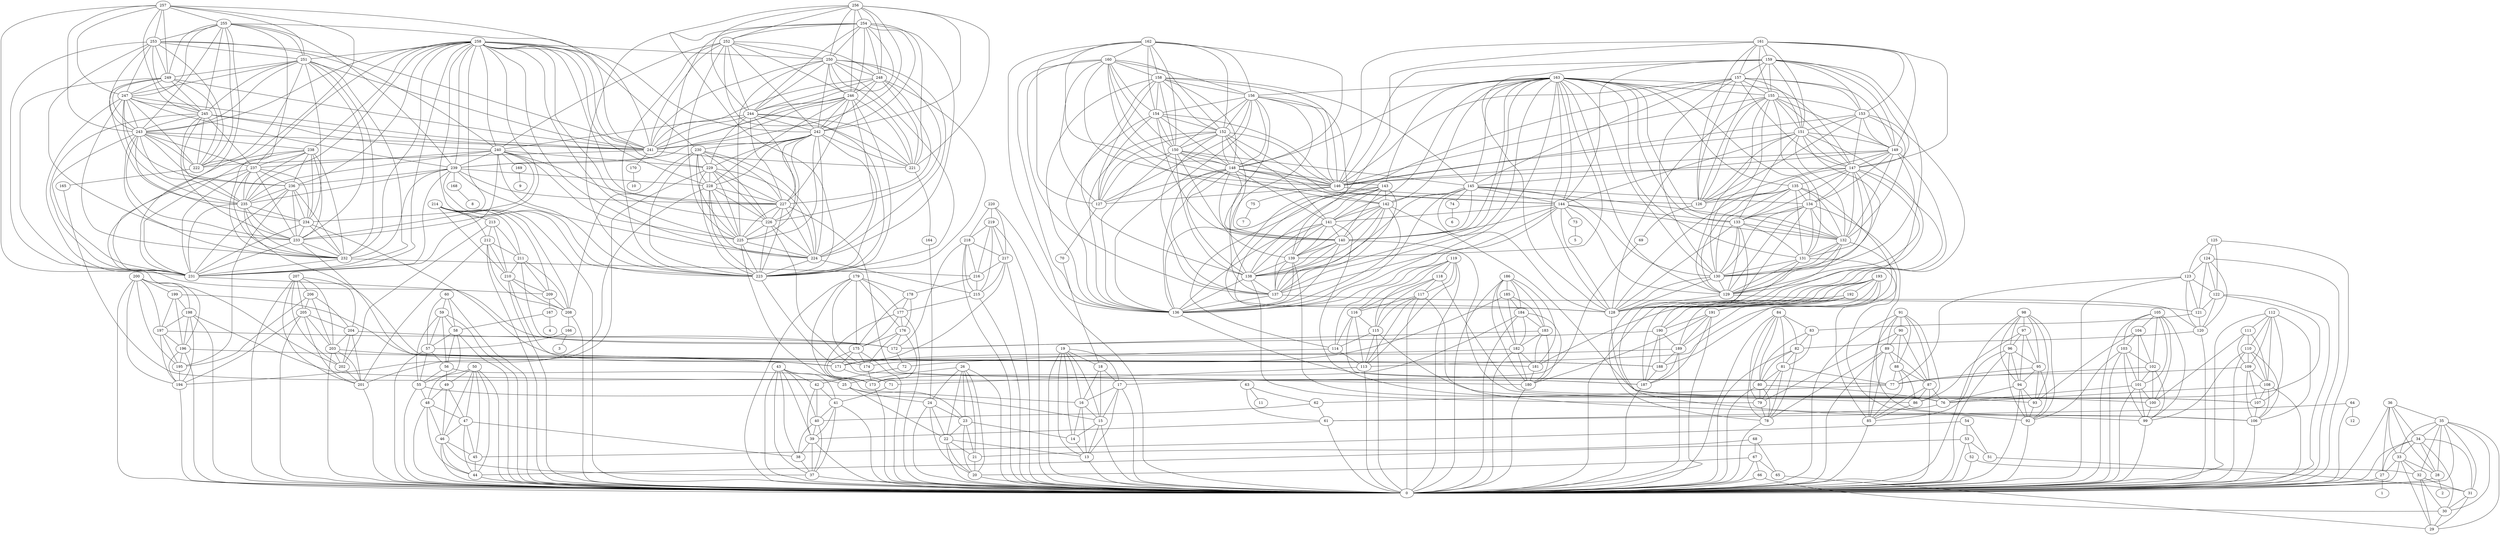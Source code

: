 /* Created by igraph 0.9.3 */
graph {
  0;
  1;
  2;
  3;
  4;
  5;
  6;
  7;
  8;
  9;
  10;
  11;
  12;
  13;
  14;
  15;
  16;
  17;
  18;
  19;
  20;
  21;
  22;
  23;
  24;
  25;
  26;
  27;
  28;
  29;
  30;
  31;
  32;
  33;
  34;
  35;
  36;
  37;
  38;
  39;
  40;
  41;
  42;
  43;
  44;
  45;
  46;
  47;
  48;
  49;
  50;
  51;
  52;
  53;
  54;
  55;
  56;
  57;
  58;
  59;
  60;
  61;
  62;
  63;
  64;
  65;
  66;
  67;
  68;
  69;
  70;
  71;
  72;
  73;
  74;
  75;
  76;
  77;
  78;
  79;
  80;
  81;
  82;
  83;
  84;
  85;
  86;
  87;
  88;
  89;
  90;
  91;
  92;
  93;
  94;
  95;
  96;
  97;
  98;
  99;
  100;
  101;
  102;
  103;
  104;
  105;
  106;
  107;
  108;
  109;
  110;
  111;
  112;
  113;
  114;
  115;
  116;
  117;
  118;
  119;
  120;
  121;
  122;
  123;
  124;
  125;
  126;
  127;
  128;
  129;
  130;
  131;
  132;
  133;
  134;
  135;
  136;
  137;
  138;
  139;
  140;
  141;
  142;
  143;
  144;
  145;
  146;
  147;
  148;
  149;
  150;
  151;
  152;
  153;
  154;
  155;
  156;
  157;
  158;
  159;
  160;
  161;
  162;
  163;
  164;
  165;
  166;
  167;
  168;
  169;
  170;
  171;
  172;
  173;
  174;
  175;
  176;
  177;
  178;
  179;
  180;
  181;
  182;
  183;
  184;
  185;
  186;
  187;
  188;
  189;
  190;
  191;
  192;
  193;
  194;
  195;
  196;
  197;
  198;
  199;
  200;
  201;
  202;
  203;
  204;
  205;
  206;
  207;
  208;
  209;
  210;
  211;
  212;
  213;
  214;
  215;
  216;
  217;
  218;
  219;
  220;
  221;
  222;
  223;
  224;
  225;
  226;
  227;
  228;
  229;
  230;
  231;
  232;
  233;
  234;
  235;
  236;
  237;
  238;
  239;
  240;
  241;
  242;
  243;
  244;
  245;
  246;
  247;
  248;
  249;
  250;
  251;
  252;
  253;
  254;
  255;
  256;
  257;
  258;

  57 -- 55;
  143 -- 114;
  255 -- 247;
  68 -- 67;
  100 -- 99;
  149 -- 147;
  158 -- 136;
  32 -- 29;
  41 -- 40;
  163 -- 128;
  163 -- 139;
  214 -- 210;
  101 -- 100;
  150 -- 148;
  133 -- 132;
  155 -- 129;
  155 -- 151;
  193 -- 192;
  151 -- 132;
  42 -- 41;
  238 -- 232;
  247 -- 232;
  247 -- 243;
  47 -- 44;
  134 -- 133;
  256 -- 221;
  183 -- 181;
  108 -- 0;
  179 -- 173;
  15 -- 14;
  117 -- 0;
  192 -- 181;
  152 -- 144;
  226 -- 225;
  124 -- 122;
  107 -- 106;
  248 -- 244;
  244 -- 225;
  114 -- 72;
  16 -- 15;
  48 -- 47;
  134 -- 106;
  227 -- 226;
  108 -- 107;
  144 -- 136;
  153 -- 147;
  149 -- 128;
  162 -- 136;
  200 -- 199;
  49 -- 48;
  81 -- 80;
  132 -- 129;
  254 -- 239;
  105 -- 100;
  141 -- 140;
  154 -- 148;
  137 -- 121;
  150 -- 140;
  159 -- 129;
  68 -- 21;
  159 -- 151;
  229 -- 224;
  82 -- 81;
  206 -- 203;
  242 -- 221;
  94 -- 0;
  233 -- 232;
  251 -- 232;
  251 -- 243;
  103 -- 0;
  174 -- 173;
  112 -- 0;
  23 -- 22;
  218 -- 172;
  19 -- 14;
  234 -- 233;
  230 -- 225;
  115 -- 114;
  237 -- 202;
  239 -- 236;
  56 -- 16;
  207 -- 206;
  152 -- 127;
  243 -- 235;
  56 -- 55;
  90 -- 88;
  248 -- 227;
  139 -- 136;
  135 -- 128;
  112 -- 107;
  148 -- 136;
  144 -- 128;
  170 -- 10;
  157 -- 147;
  182 -- 180;
  31 -- 29;
  115 -- 76;
  153 -- 128;
  191 -- 180;
  73 -- 5;
  240 -- 239;
  213 -- 210;
  123 -- 121;
  119 -- 113;
  258 -- 239;
  96 -- 92;
  258 -- 228;
  145 -- 140;
  237 -- 232;
  89 -- 0;
  67 -- 20;
  246 -- 221;
  98 -- 0;
  156 -- 154;
  204 -- 172;
  152 -- 146;
  182 -- 181;
  163 -- 131;
  54 -- 51;
  242 -- 224;
  161 -- 146;
  248 -- 246;
  23 -- 14;
  97 -- 95;
  125 -- 0;
  228 -- 194;
  119 -- 114;
  157 -- 155;
  189 -- 187;
  146 -- 75;
  238 -- 235;
  162 -- 158;
  198 -- 187;
  34 -- 28;
  156 -- 127;
  247 -- 235;
  249 -- 247;
  98 -- 96;
  130 -- 128;
  210 -- 0;
  143 -- 136;
  254 -- 250;
  101 -- 76;
  103 -- 99;
  152 -- 136;
  190 -- 188;
  219 -- 0;
  148 -- 139;
  186 -- 180;
  22 -- 21;
  161 -- 147;
  35 -- 29;
  157 -- 128;
  199 -- 188;
  154 -- 150;
  131 -- 129;
  76 -- 61;
  114 -- 113;
  72 -- 42;
  159 -- 153;
  206 -- 205;
  145 -- 132;
  255 -- 253;
  84 -- 0;
  104 -- 102;
  190 -- 172;
  228 -- 224;
  77 -- 62;
  147 -- 146;
  160 -- 154;
  196 -- 194;
  169 -- 9;
  156 -- 146;
  245 -- 231;
  205 -- 194;
  256 -- 254;
  250 -- 223;
  105 -- 103;
  88 -- 87;
  252 -- 246;
  110 -- 106;
  197 -- 195;
  140 -- 93;
  193 -- 187;
  229 -- 227;
  206 -- 195;
  145 -- 74;
  112 -- 109;
  160 -- 127;
  87 -- 76;
  89 -- 88;
  161 -- 157;
  121 -- 120;
  138 -- 136;
  134 -- 128;
  205 -- 0;
  214 -- 0;
  258 -- 250;
  143 -- 139;
  181 -- 180;
  230 -- 228;
  30 -- 29;
  26 -- 21;
  62 -- 61;
  239 -- 228;
  84 -- 80;
  122 -- 121;
  158 -- 150;
  43 -- 39;
  163 -- 142;
  176 -- 172;
  214 -- 213;
  250 -- 242;
  61 -- 39;
  63 -- 62;
  112 -- 110;
  95 -- 94;
  135 -- 131;
  217 -- 171;
  204 -- 202;
  151 -- 146;
  240 -- 231;
  106 -- 0;
  53 -- 51;
  36 -- 35;
  160 -- 146;
  213 -- 202;
  200 -- 194;
  249 -- 231;
  119 -- 116;
  258 -- 231;
  96 -- 95;
  254 -- 223;
  256 -- 246;
  179 -- 176;
  188 -- 187;
  60 -- 57;
  146 -- 127;
  237 -- 235;
  191 -- 0;
  33 -- 28;
  200 -- 0;
  242 -- 227;
  129 -- 128;
  161 -- 149;
  157 -- 130;
  218 -- 0;
  257 -- 249;
  253 -- 241;
  102 -- 101;
  162 -- 150;
  145 -- 134;
  34 -- 31;
  203 -- 171;
  254 -- 242;
  163 -- 134;
  103 -- 102;
  257 -- 222;
  92 -- 0;
  186 -- 183;
  22 -- 13;
  235 -- 231;
  35 -- 32;
  18 -- 16;
  195 -- 194;
  155 -- 146;
  240 -- 223;
  253 -- 231;
  234 -- 181;
  258 -- 223;
  219 -- 216;
  19 -- 17;
  68 -- 65;
  186 -- 0;
  228 -- 227;
  150 -- 127;
  111 -- 109;
  246 -- 227;
  156 -- 138;
  243 -- 238;
  129 -- 120;
  203 -- 201;
  212 -- 201;
  248 -- 241;
  257 -- 241;
  193 -- 190;
  117 -- 113;
  42 -- 39;
  25 -- 23;
  60 -- 0;
  149 -- 134;
  189 -- 171;
  236 -- 234;
  120 -- 82;
  243 -- 222;
  78 -- 0;
  134 -- 131;
  258 -- 242;
  87 -- 0;
  17 -- 13;
  177 -- 175;
  226 -- 223;
  26 -- 24;
  150 -- 146;
  239 -- 231;
  244 -- 223;
  118 -- 116;
  91 -- 87;
  163 -- 145;
  163 -- 156;
  178 -- 176;
  50 -- 46;
  210 -- 208;
  59 -- 57;
  232 -- 216;
  142 -- 138;
  119 -- 117;
  151 -- 149;
  149 -- 126;
  200 -- 197;
  147 -- 130;
  36 -- 27;
  124 -- 120;
  208 -- 0;
  89 -- 85;
  211 -- 209;
  207 -- 201;
  243 -- 241;
  43 -- 42;
  37 -- 0;
  252 -- 241;
  175 -- 171;
  46 -- 0;
  152 -- 150;
  135 -- 134;
  24 -- 20;
  148 -- 142;
  55 -- 0;
  184 -- 182;
  157 -- 153;
  64 -- 0;
  244 -- 242;
  258 -- 236;
  51 -- 31;
  125 -- 123;
  247 -- 222;
  98 -- 94;
  147 -- 131;
  185 -- 183;
  234 -- 231;
  217 -- 215;
  17 -- 16;
  230 -- 223;
  243 -- 231;
  239 -- 223;
  149 -- 145;
  109 -- 108;
  158 -- 145;
  158 -- 156;
  218 -- 216;
  163 -- 137;
  214 -- 208;
  67 -- 65;
  50 -- 49;
  208 -- 166;
  250 -- 226;
  250 -- 248;
  133 -- 130;
  194 -- 0;
  110 -- 109;
  159 -- 157;
  203 -- 0;
  155 -- 149;
  153 -- 126;
  191 -- 189;
  202 -- 201;
  251 -- 249;
  209 -- 167;
  247 -- 241;
  83 -- 82;
  41 -- 0;
  127 -- 70;
  256 -- 241;
  105 -- 101;
  50 -- 0;
  143 -- 142;
  192 -- 190;
  166 -- 57;
  41 -- 39;
  24 -- 23;
  59 -- 0;
  235 -- 234;
  84 -- 83;
  156 -- 152;
  133 -- 131;
  116 -- 115;
  251 -- 222;
  199 -- 196;
  16 -- 13;
  176 -- 175;
  167 -- 58;
  225 -- 223;
  25 -- 24;
  57 -- 56;
  140 -- 137;
  117 -- 116;
  162 -- 156;
  249 -- 245;
  49 -- 46;
  209 -- 208;
  245 -- 237;
  81 -- 78;
  180 -- 0;
  58 -- 57;
  254 -- 248;
  90 -- 89;
  189 -- 0;
  141 -- 138;
  150 -- 138;
  199 -- 197;
  159 -- 149;
  157 -- 126;
  31 -- 30;
  155 -- 130;
  27 -- 0;
  75 -- 7;
  242 -- 230;
  242 -- 241;
  91 -- 90;
  36 -- 0;
  163 -- 148;
  251 -- 241;
  239 -- 168;
  23 -- 20;
  183 -- 182;
  126 -- 69;
  141 -- 100;
  32 -- 31;
  142 -- 141;
  147 -- 133;
  124 -- 123;
  160 -- 152;
  240 -- 169;
  207 -- 204;
  243 -- 233;
  256 -- 252;
  39 -- 37;
  216 -- 215;
  88 -- 85;
  252 -- 244;
  175 -- 174;
  144 -- 137;
  157 -- 145;
  240 -- 237;
  40 -- 38;
  175 -- 0;
  253 -- 245;
  98 -- 97;
  258 -- 226;
  258 -- 237;
  132 -- 130;
  145 -- 138;
  172 -- 72;
  13 -- 0;
  190 -- 189;
  22 -- 0;
  35 -- 30;
  158 -- 148;
  246 -- 241;
  116 -- 77;
  154 -- 140;
  74 -- 6;
  163 -- 129;
  163 -- 140;
  214 -- 211;
  46 -- 44;
  132 -- 92;
  255 -- 232;
  255 -- 243;
  257 -- 255;
  151 -- 133;
  151 -- 144;
  238 -- 233;
  231 -- 172;
  160 -- 144;
  123 -- 122;
  198 -- 196;
  47 -- 45;
  243 -- 236;
  43 -- 37;
  256 -- 244;
  252 -- 225;
  179 -- 174;
  139 -- 137;
  148 -- 137;
  80 -- 78;
  240 -- 229;
  89 -- 78;
  147 -- 126;
  128 -- 76;
  255 -- 251;
  17 -- 0;
  102 -- 77;
  62 -- 40;
  26 -- 0;
  235 -- 188;
  162 -- 148;
  35 -- 0;
  245 -- 240;
  205 -- 203;
  241 -- 221;
  163 -- 132;
  250 -- 221;
  50 -- 44;
  246 -- 224;
  186 -- 181;
  120 -- 0;
  171 -- 71;
  229 -- 225;
  206 -- 204;
  238 -- 236;
  38 -- 37;
  251 -- 233;
  87 -- 85;
  161 -- 155;
  247 -- 236;
  96 -- 85;
  19 -- 15;
  143 -- 137;
  179 -- 177;
  230 -- 226;
  84 -- 78;
  156 -- 136;
  244 -- 229;
  131 -- 130;
  161 -- 128;
  88 -- 77;
  212 -- 210;
  135 -- 129;
  95 -- 92;
  144 -- 140;
  144 -- 129;
  166 -- 3;
  153 -- 151;
  226 -- 180;
  149 -- 132;
  236 -- 232;
  36 -- 33;
  213 -- 211;
  245 -- 243;
  45 -- 44;
  258 -- 240;
  254 -- 221;
  250 -- 224;
  177 -- 173;
  154 -- 152;
  115 -- 0;
  26 -- 22;
  237 -- 233;
  124 -- 0;
  220 -- 217;
  159 -- 144;
  197 -- 196;
  246 -- 244;
  253 -- 247;
  242 -- 225;
  91 -- 85;
  163 -- 143;
  138 -- 137;
  59 -- 55;
  97 -- 96;
  257 -- 247;
  19 -- 18;
  142 -- 136;
  230 -- 229;
  102 -- 99;
  151 -- 147;
  189 -- 188;
  147 -- 128;
  160 -- 136;
  69 -- 17;
  156 -- 139;
  43 -- 40;
  220 -- 218;
  130 -- 129;
  152 -- 148;
  135 -- 132;
  112 -- 111;
  148 -- 140;
  144 -- 132;
  157 -- 151;
  138 -- 79;
  244 -- 240;
  153 -- 132;
  227 -- 224;
  204 -- 203;
  253 -- 240;
  249 -- 243;
  101 -- 0;
  258 -- 232;
  258 -- 243;
  110 -- 0;
  254 -- 224;
  145 -- 144;
  119 -- 0;
  104 -- 103;
  228 -- 225;
  237 -- 236;
  109 -- 106;
  86 -- 85;
  196 -- 195;
  163 -- 135;
  18 -- 15;
  178 -- 177;
  50 -- 47;
  137 -- 136;
  133 -- 128;
  142 -- 139;
  119 -- 118;
  155 -- 147;
  193 -- 188;
  151 -- 128;
  229 -- 228;
  122 -- 76;
  211 -- 210;
  247 -- 239;
  83 -- 80;
  134 -- 129;
  258 -- 251;
  94 -- 92;
  143 -- 140;
  103 -- 92;
  152 -- 140;
  135 -- 113;
  186 -- 184;
  111 -- 110;
  235 -- 232;
  35 -- 33;
  84 -- 81;
  244 -- 221;
  96 -- 0;
  203 -- 202;
  253 -- 243;
  105 -- 0;
  211 -- 172;
  176 -- 173;
  121 -- 83;
  159 -- 146;
  25 -- 22;
  258 -- 224;
  257 -- 231;
  123 -- 0;
  219 -- 217;
  200 -- 195;
  236 -- 235;
  160 -- 158;
  245 -- 235;
  154 -- 127;
  58 -- 55;
  252 -- 250;
  141 -- 136;
  101 -- 99;
  221 -- 164;
  150 -- 136;
  217 -- 0;
  60 -- 58;
  110 -- 99;
  108 -- 76;
  159 -- 147;
  184 -- 180;
  33 -- 29;
  155 -- 128;
  193 -- 191;
  242 -- 228;
  42 -- 40;
  238 -- 209;
  134 -- 132;
  82 -- 0;
  226 -- 224;
  26 -- 25;
  258 -- 234;
  91 -- 0;
  197 -- 172;
  239 -- 232;
  158 -- 154;
  207 -- 202;
  154 -- 146;
  52 -- 32;
  16 -- 14;
  248 -- 223;
  250 -- 246;
  148 -- 143;
  108 -- 106;
  18 -- 17;
  159 -- 155;
  117 -- 106;
  191 -- 187;
  240 -- 235;
  200 -- 198;
  36 -- 28;
  158 -- 127;
  49 -- 47;
  249 -- 235;
  251 -- 247;
  258 -- 235;
  94 -- 76;
  132 -- 128;
  145 -- 136;
  212 -- 0;
  256 -- 250;
  105 -- 99;
  141 -- 139;
  154 -- 136;
  246 -- 239;
  229 -- 201;
  82 -- 80;
  156 -- 150;
  133 -- 129;
  116 -- 113;
  246 -- 228;
  161 -- 153;
  248 -- 242;
  241 -- 170;
  183 -- 172;
  257 -- 253;
  234 -- 232;
  230 -- 224;
  28 -- 2;
  238 -- 231;
  149 -- 146;
  162 -- 154;
  198 -- 194;
  247 -- 231;
  158 -- 146;
  113 -- 0;
  218 -- 217;
  252 -- 223;
  90 -- 87;
  254 -- 246;
  177 -- 176;
  112 -- 106;
  80 -- 76;
  118 -- 117;
  198 -- 0;
  240 -- 227;
  162 -- 127;
  91 -- 88;
  207 -- 0;
  140 -- 136;
  123 -- 120;
  210 -- 209;
  258 -- 227;
  59 -- 58;
  145 -- 128;
  183 -- 180;
  255 -- 249;
  139 -- 86;
  192 -- 191;
  81 -- 77;
  64 -- 61;
  164 -- 24;
  124 -- 121;
  160 -- 150;
  63 -- 11;
  252 -- 242;
  210 -- 171;
  225 -- 224;
  97 -- 94;
  255 -- 222;
  184 -- 183;
  233 -- 231;
  33 -- 32;
  99 -- 0;
  64 -- 12;
  27 -- 1;
  155 -- 131;
  153 -- 146;
  229 -- 223;
  251 -- 231;
  162 -- 146;
  125 -- 124;
  98 -- 95;
  256 -- 223;
  217 -- 216;
  184 -- 0;
  190 -- 187;
  239 -- 235;
  148 -- 127;
  193 -- 0;
  199 -- 198;
  35 -- 28;
  244 -- 227;
  131 -- 128;
  161 -- 126;
  70 -- 18;
  163 -- 138;
  140 -- 139;
  214 -- 209;
  220 -- 0;
  130 -- 78;
  23 -- 21;
  255 -- 241;
  104 -- 101;
  191 -- 190;
  115 -- 113;
  40 -- 39;
  58 -- 0;
  147 -- 134;
  196 -- 171;
  67 -- 0;
  207 -- 205;
  132 -- 131;
  256 -- 242;
  243 -- 234;
  241 -- 222;
  85 -- 0;
  105 -- 102;
  15 -- 13;
  223 -- 171;
  224 -- 223;
  237 -- 231;
  148 -- 146;
  197 -- 194;
  157 -- 146;
  242 -- 223;
  255 -- 231;
  112 -- 108;
  89 -- 87;
  48 -- 46;
  147 -- 135;
  179 -- 0;
  257 -- 245;
  230 -- 227;
  140 -- 138;
  239 -- 227;
  258 -- 229;
  233 -- 174;
  198 -- 197;
  145 -- 130;
  34 -- 27;
  122 -- 120;
  158 -- 138;
  167 -- 4;
  215 -- 0;
  81 -- 79;
  205 -- 201;
  163 -- 130;
  90 -- 79;
  250 -- 241;
  63 -- 61;
  44 -- 0;
  22 -- 20;
  182 -- 171;
  53 -- 0;
  66 -- 30;
  155 -- 153;
  113 -- 71;
  238 -- 234;
  245 -- 222;
  80 -- 0;
  119 -- 115;
  96 -- 94;
  19 -- 13;
  179 -- 175;
  232 -- 231;
  228 -- 223;
  224 -- 215;
  246 -- 223;
  152 -- 137;
  39 -- 38;
  88 -- 86;
  212 -- 208;
  97 -- 86;
  55 -- 15;
  215 -- 177;
  230 -- 208;
  201 -- 0;
  151 -- 126;
  153 -- 149;
  149 -- 130;
  162 -- 160;
  34 -- 30;
  245 -- 241;
  258 -- 238;
  39 -- 0;
  216 -- 178;
  254 -- 241;
  103 -- 101;
  48 -- 0;
  26 -- 20;
  150 -- 142;
  57 -- 0;
  186 -- 182;
  35 -- 31;
  66 -- 0;
  105 -- 104;
  246 -- 242;
  163 -- 141;
  251 -- 234;
  214 -- 212;
  249 -- 222;
  14 -- 13;
  46 -- 45;
  95 -- 93;
  219 -- 215;
  236 -- 231;
  19 -- 16;
  104 -- 93;
  144 -- 73;
  111 -- 108;
  160 -- 156;
  247 -- 245;
  156 -- 137;
  47 -- 46;
  243 -- 237;
  43 -- 38;
  79 -- 78;
  252 -- 248;
  187 -- 0;
  139 -- 138;
  135 -- 130;
  196 -- 0;
  146 -- 126;
  148 -- 138;
  142 -- 107;
  33 -- 27;
  157 -- 149;
  155 -- 126;
  193 -- 189;
  80 -- 79;
  204 -- 201;
  253 -- 249;
  34 -- 0;
  249 -- 241;
  43 -- 0;
  258 -- 230;
  21 -- 20;
  145 -- 142;
  52 -- 0;
  53 -- 52;
  61 -- 0;
  26 -- 23;
  237 -- 234;
  71 -- 41;
  158 -- 152;
  118 -- 115;
  205 -- 204;
  253 -- 222;
  254 -- 252;
  163 -- 144;
  54 -- 53;
  163 -- 133;
  178 -- 175;
  50 -- 45;
  227 -- 223;
  250 -- 244;
  46 -- 37;
  59 -- 56;
  142 -- 137;
  168 -- 8;
  229 -- 226;
  222 -- 165;
  238 -- 237;
  173 -- 0;
  160 -- 137;
  87 -- 86;
  211 -- 208;
  251 -- 245;
  47 -- 38;
  131 -- 85;
  182 -- 0;
  256 -- 248;
  56 -- 49;
  143 -- 138;
  179 -- 178;
  133 -- 99;
  20 -- 0;
  159 -- 126;
  84 -- 79;
  65 -- 29;
  156 -- 148;
  244 -- 241;
  123 -- 77;
  161 -- 151;
  212 -- 211;
  185 -- 182;
  144 -- 141;
  53 -- 44;
  162 -- 152;
  236 -- 233;
  36 -- 34;
  213 -- 212;
  245 -- 233;
  94 -- 93;
  41 -- 37;
  218 -- 215;
  54 -- 45;
  250 -- 225;
  254 -- 244;
  150 -- 145;
  186 -- 185;
  110 -- 108;
  242 -- 226;
  177 -- 0;
  236 -- 195;
  91 -- 86;
  255 -- 245;
  161 -- 159;
  134 -- 130;
  219 -- 218;
  55 -- 48;
  253 -- 251;
  15 -- 0;
  192 -- 189;
  102 -- 100;
  24 -- 0;
  98 -- 92;
  109 -- 77;
  111 -- 100;
  147 -- 129;
  33 -- 0;
  160 -- 148;
  84 -- 82;
  43 -- 41;
  220 -- 219;
  252 -- 240;
  136 -- 77;
  248 -- 221;
  48 -- 44;
  135 -- 133;
  257 -- 243;
  148 -- 141;
  144 -- 133;
  117 -- 115;
  227 -- 225;
  240 -- 233;
  200 -- 196;
  125 -- 122;
  98 -- 93;
  258 -- 233;
  58 -- 56;
  17 -- 15;
  141 -- 137;
  225 -- 173;
  228 -- 226;
  60 -- 59;
  109 -- 107;
  227 -- 187;
  118 -- 107;
  82 -- 78;
  165 -- 25;
  242 -- 229;
  91 -- 89;
  163 -- 147;
  163 -- 136;
  159 -- 128;
  50 -- 48;
  95 -- 77;
  255 -- 239;
  257 -- 251;
  19 -- 0;
  93 -- 92;
  32 -- 30;
  142 -- 140;
  28 -- 0;
  151 -- 129;
  147 -- 132;
  185 -- 184;
  34 -- 33;
  83 -- 81;
  207 -- 203;
  243 -- 232;
  239 -- 224;
  252 -- 221;
  143 -- 141;
  175 -- 173;
  152 -- 141;
  24 -- 22;
  184 -- 173;
  235 -- 233;
  122 -- 0;
  35 -- 34;
  67 -- 66;
  116 -- 114;
  240 -- 225;
  40 -- 37;
  253 -- 233;
  163 -- 155;
  176 -- 174;
  258 -- 225;
  185 -- 174;
}
